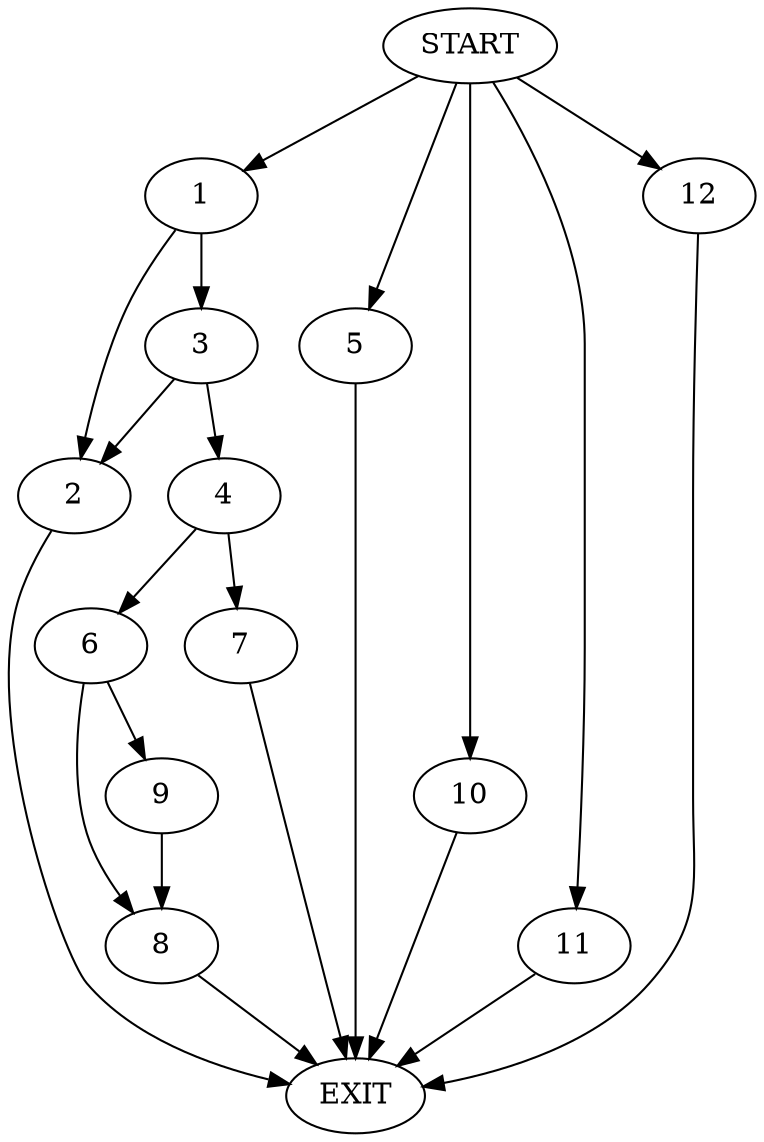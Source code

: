 digraph {
0 [label="START"]
13 [label="EXIT"]
0 -> 1
1 -> 2
1 -> 3
3 -> 4
3 -> 2
2 -> 13
0 -> 5
5 -> 13
4 -> 6
4 -> 7
6 -> 8
6 -> 9
7 -> 13
0 -> 10
10 -> 13
9 -> 8
8 -> 13
0 -> 11
11 -> 13
0 -> 12
12 -> 13
}
